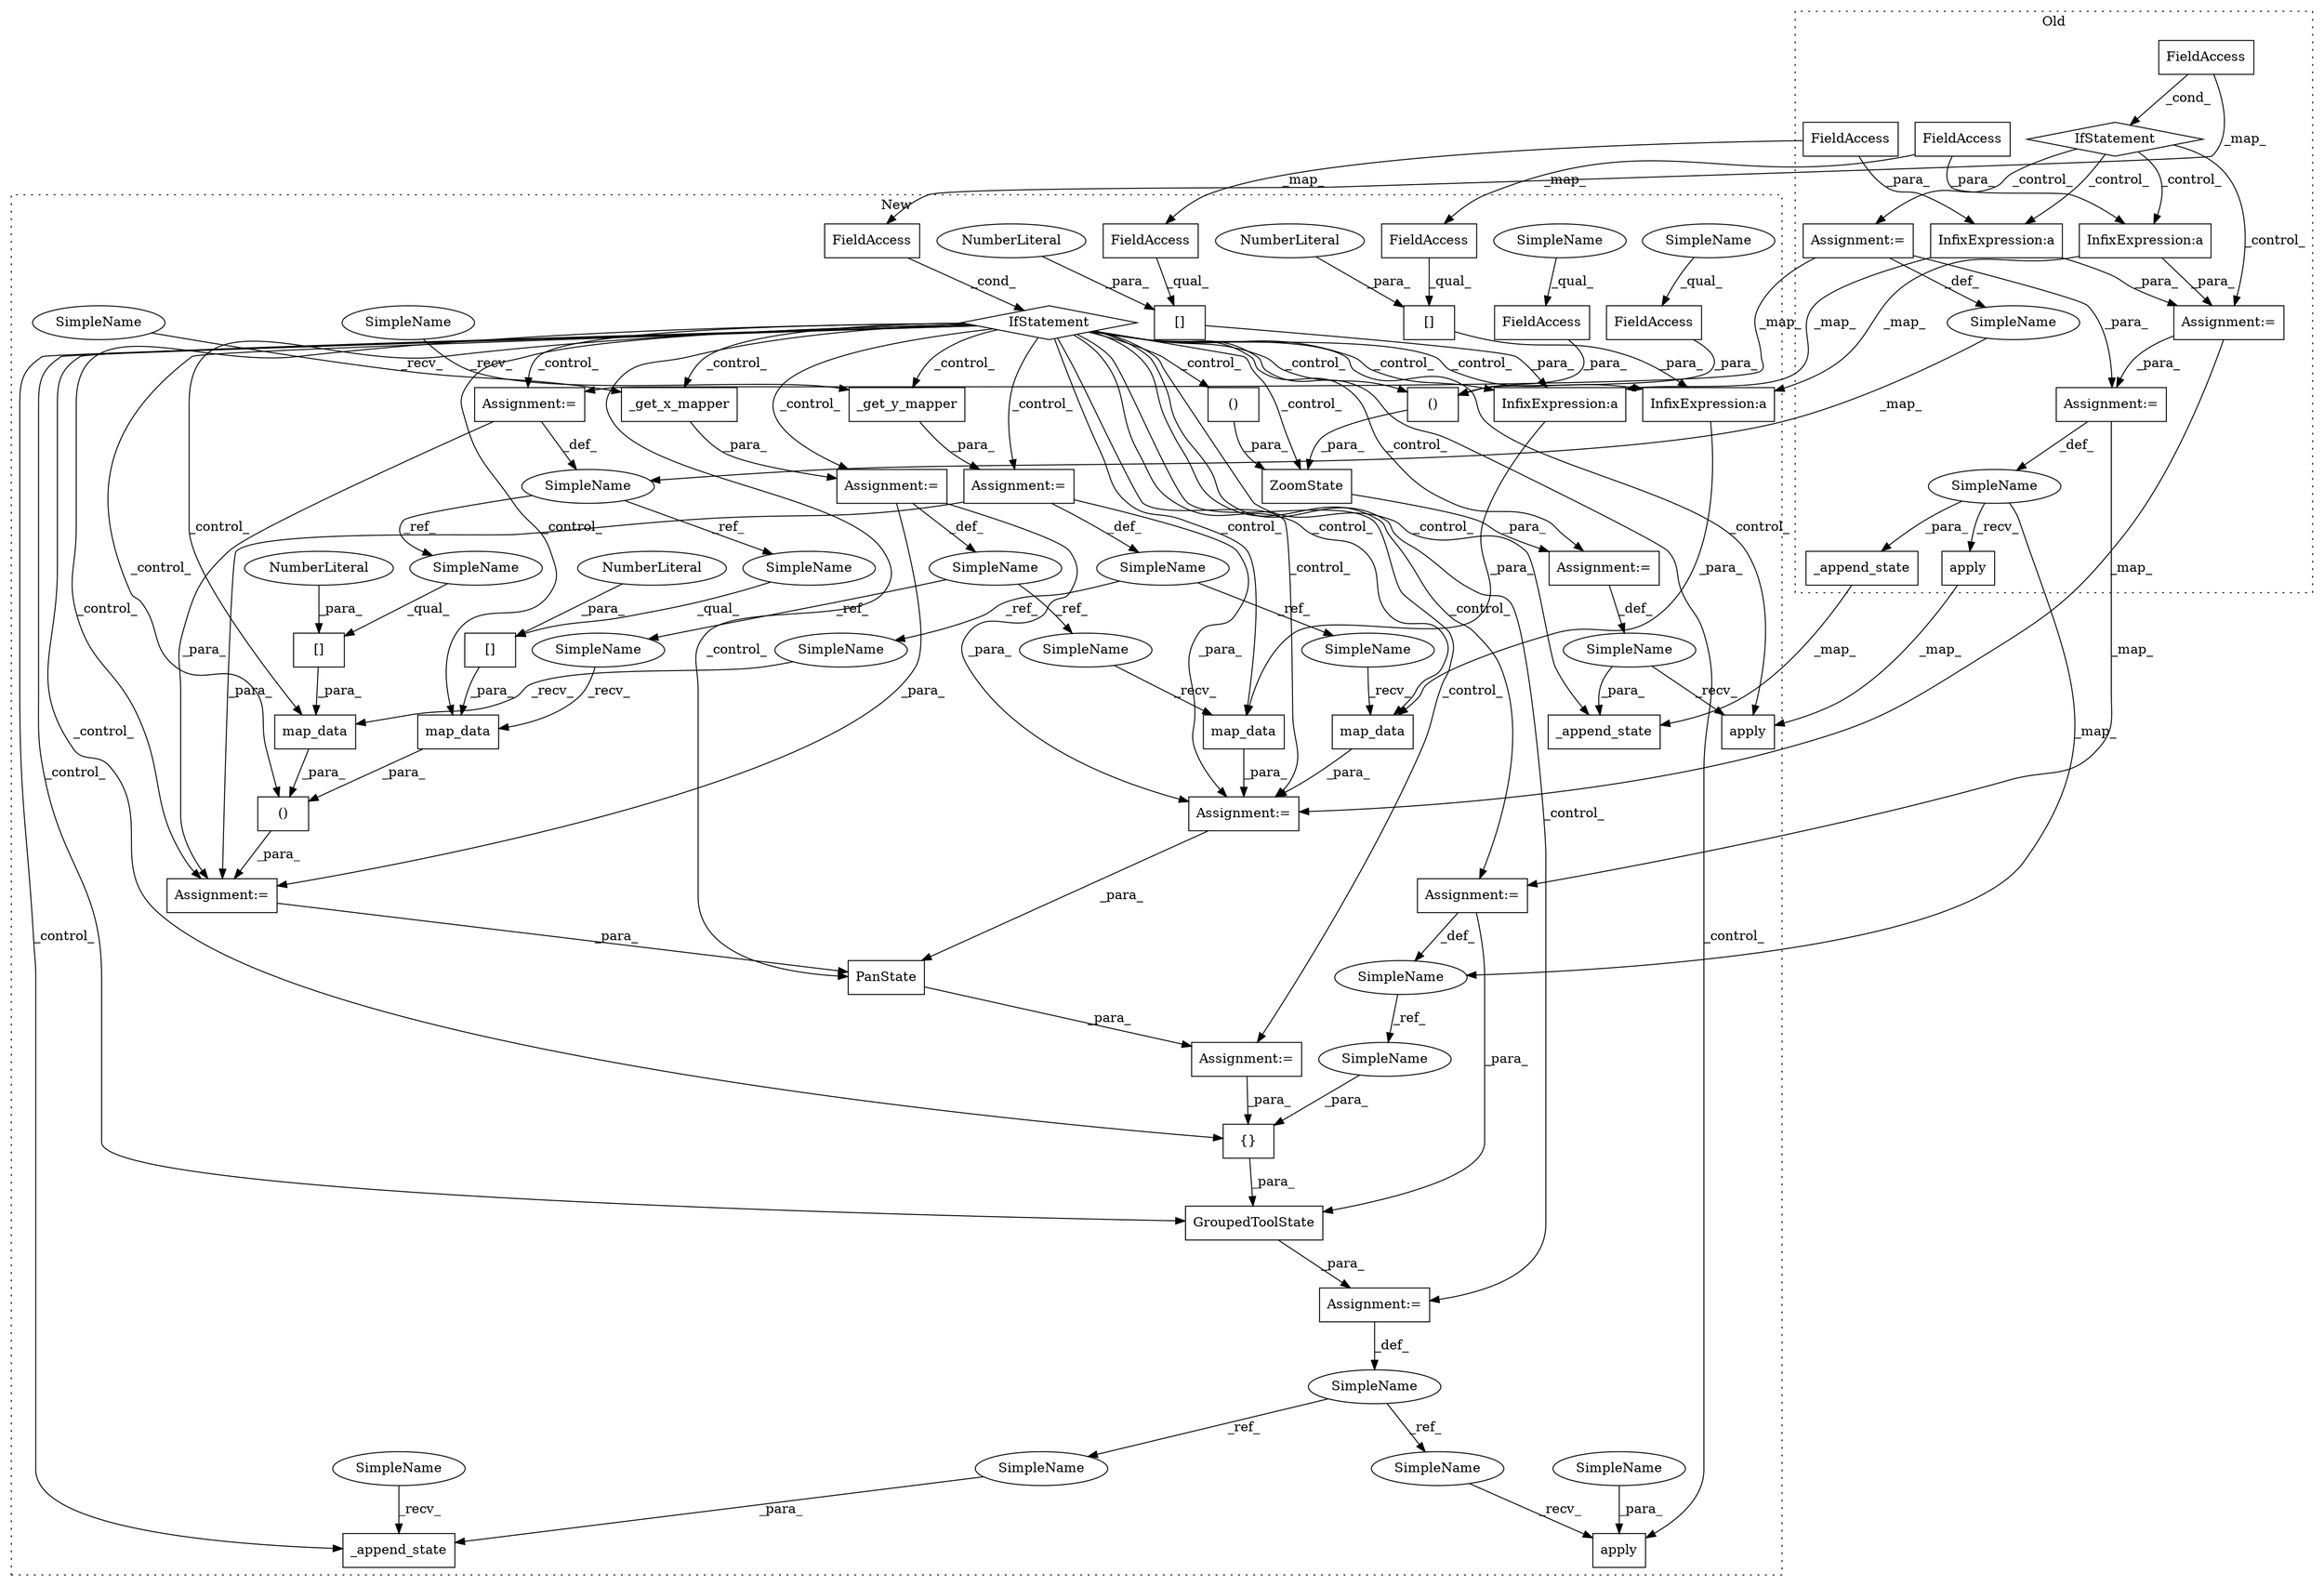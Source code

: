 digraph G {
subgraph cluster0 {
1 [label="IfStatement" a="25" s="6065,6087" l="4,2" shape="diamond"];
7 [label="InfixExpression:a" a="27" s="6218" l="3" shape="box"];
25 [label="apply" a="32" s="6391,6401" l="6,1" shape="box"];
29 [label="_append_state" a="32" s="6413,6437" l="14,1" shape="box"];
31 [label="InfixExpression:a" a="27" s="6178" l="3" shape="box"];
35 [label="SimpleName" a="42" s="6236" l="10" shape="ellipse"];
47 [label="Assignment:=" a="7" s="6105" l="1" shape="box"];
50 [label="SimpleName" a="42" s="6097" l="8" shape="ellipse"];
51 [label="FieldAccess" a="22" s="6197" l="21" shape="box"];
53 [label="FieldAccess" a="22" s="6158" l="20" shape="box"];
55 [label="Assignment:=" a="7" s="6246" l="1" shape="box"];
57 [label="FieldAccess" a="22" s="6069" l="18" shape="box"];
60 [label="Assignment:=" a="7" s="6149" l="8" shape="box"];
label = "Old";
style="dotted";
}
subgraph cluster1 {
2 [label="_get_y_mapper" a="32" s="8718" l="15" shape="box"];
3 [label="()" a="106" s="8753" l="67" shape="box"];
4 [label="{}" a="4" s="9162,9183" l="1,1" shape="box"];
5 [label="PanState" a="32" s="8961,8979" l="9,1" shape="box"];
6 [label="apply" a="32" s="9200,9210" l="6,1" shape="box"];
8 [label="InfixExpression:a" a="27" s="8937" l="3" shape="box"];
9 [label="[]" a="2" s="8913,8936" l="22,1" shape="box"];
10 [label="NumberLiteral" a="34" s="8935" l="1" shape="ellipse"];
11 [label="map_data" a="32" s="8847,8884" l="9,1" shape="box"];
12 [label="SimpleName" a="42" s="8673" l="5" shape="ellipse"];
13 [label="map_data" a="32" s="8759,8779" l="9,1" shape="box"];
14 [label="[]" a="2" s="8768,8778" l="9,1" shape="box"];
15 [label="NumberLiteral" a="34" s="8777" l="1" shape="ellipse"];
16 [label="map_data" a="32" s="8799,8819" l="9,1" shape="box"];
17 [label="[]" a="2" s="8808,8818" l="9,1" shape="box"];
18 [label="NumberLiteral" a="34" s="8817" l="1" shape="ellipse"];
19 [label="map_data" a="32" s="8904,8941" l="9,1" shape="box"];
20 [label="SimpleName" a="42" s="8707" l="5" shape="ellipse"];
21 [label="GroupedToolState" a="32" s="9136,9184" l="17,1" shape="box"];
22 [label="FieldAccess" a="22" s="9295" l="18" shape="box"];
23 [label="()" a="106" s="9295" l="49" shape="box"];
24 [label="apply" a="32" s="9419,9429" l="6,1" shape="box"];
26 [label="()" a="106" s="9353" l="45" shape="box"];
27 [label="SimpleName" a="42" s="9267" l="10" shape="ellipse"];
28 [label="_append_state" a="32" s="9443,9467" l="14,1" shape="box"];
30 [label="ZoomState" a="32" s="9278,9398" l="17,2" shape="box"];
32 [label="InfixExpression:a" a="27" s="8880" l="3" shape="box"];
33 [label="[]" a="2" s="8856,8879" l="22,1" shape="box"];
34 [label="NumberLiteral" a="34" s="8878" l="1" shape="ellipse"];
36 [label="SimpleName" a="42" s="8988" l="10" shape="ellipse"];
37 [label="_get_x_mapper" a="32" s="8684" l="15" shape="box"];
38 [label="IfStatement" a="25" s="8611,8633" l="4,2" shape="diamond"];
39 [label="SimpleName" a="42" s="9129" l="6" shape="ellipse"];
40 [label="_append_state" a="32" s="9224,9244" l="14,1" shape="box"];
41 [label="Assignment:=" a="7" s="9135" l="1" shape="box"];
42 [label="Assignment:=" a="7" s="8678" l="1" shape="box"];
43 [label="Assignment:=" a="7" s="9277" l="1" shape="box"];
44 [label="Assignment:=" a="7" s="8745" l="8" shape="box"];
45 [label="Assignment:=" a="7" s="8712" l="1" shape="box"];
46 [label="Assignment:=" a="7" s="8960" l="1" shape="box"];
48 [label="Assignment:=" a="7" s="8651" l="1" shape="box"];
49 [label="SimpleName" a="42" s="8643" l="8" shape="ellipse"];
52 [label="FieldAccess" a="22" s="8913" l="21" shape="box"];
54 [label="FieldAccess" a="22" s="8856" l="21" shape="box"];
56 [label="Assignment:=" a="7" s="8998" l="1" shape="box"];
58 [label="FieldAccess" a="22" s="8615" l="18" shape="box"];
59 [label="Assignment:=" a="7" s="8833" l="8" shape="box"];
61 [label="FieldAccess" a="22" s="9326" l="18" shape="box"];
62 [label="SimpleName" a="42" s="9238" l="6" shape="ellipse"];
63 [label="SimpleName" a="42" s="9193" l="6" shape="ellipse"];
64 [label="SimpleName" a="42" s="8768" l="8" shape="ellipse"];
65 [label="SimpleName" a="42" s="8808" l="8" shape="ellipse"];
66 [label="SimpleName" a="42" s="9173" l="10" shape="ellipse"];
67 [label="SimpleName" a="42" s="8713" l="4" shape="ellipse"];
68 [label="SimpleName" a="42" s="8679" l="4" shape="ellipse"];
69 [label="SimpleName" a="42" s="9295" l="4" shape="ellipse"];
70 [label="SimpleName" a="42" s="9206" l="4" shape="ellipse"];
71 [label="SimpleName" a="42" s="9219" l="4" shape="ellipse"];
72 [label="SimpleName" a="42" s="9326" l="4" shape="ellipse"];
73 [label="SimpleName" a="42" s="8898" l="5" shape="ellipse"];
74 [label="SimpleName" a="42" s="8793" l="5" shape="ellipse"];
75 [label="SimpleName" a="42" s="8841" l="5" shape="ellipse"];
76 [label="SimpleName" a="42" s="8753" l="5" shape="ellipse"];
label = "New";
style="dotted";
}
1 -> 7 [label="_control_"];
1 -> 60 [label="_control_"];
1 -> 31 [label="_control_"];
1 -> 47 [label="_control_"];
2 -> 45 [label="_para_"];
3 -> 44 [label="_para_"];
4 -> 21 [label="_para_"];
5 -> 46 [label="_para_"];
7 -> 60 [label="_para_"];
7 -> 8 [label="_map_"];
8 -> 19 [label="_para_"];
9 -> 8 [label="_para_"];
10 -> 9 [label="_para_"];
11 -> 59 [label="_para_"];
12 -> 76 [label="_ref_"];
12 -> 75 [label="_ref_"];
13 -> 3 [label="_para_"];
14 -> 13 [label="_para_"];
15 -> 14 [label="_para_"];
16 -> 3 [label="_para_"];
17 -> 16 [label="_para_"];
18 -> 17 [label="_para_"];
19 -> 59 [label="_para_"];
20 -> 73 [label="_ref_"];
20 -> 74 [label="_ref_"];
21 -> 41 [label="_para_"];
22 -> 23 [label="_para_"];
23 -> 30 [label="_para_"];
25 -> 24 [label="_map_"];
26 -> 30 [label="_para_"];
27 -> 28 [label="_para_"];
27 -> 24 [label="_recv_"];
29 -> 28 [label="_map_"];
30 -> 43 [label="_para_"];
31 -> 32 [label="_map_"];
31 -> 60 [label="_para_"];
32 -> 11 [label="_para_"];
33 -> 32 [label="_para_"];
34 -> 33 [label="_para_"];
35 -> 36 [label="_map_"];
35 -> 25 [label="_recv_"];
35 -> 29 [label="_para_"];
36 -> 66 [label="_ref_"];
37 -> 42 [label="_para_"];
38 -> 45 [label="_control_"];
38 -> 8 [label="_control_"];
38 -> 32 [label="_control_"];
38 -> 23 [label="_control_"];
38 -> 3 [label="_control_"];
38 -> 56 [label="_control_"];
38 -> 37 [label="_control_"];
38 -> 16 [label="_control_"];
38 -> 13 [label="_control_"];
38 -> 46 [label="_control_"];
38 -> 26 [label="_control_"];
38 -> 28 [label="_control_"];
38 -> 5 [label="_control_"];
38 -> 6 [label="_control_"];
38 -> 59 [label="_control_"];
38 -> 19 [label="_control_"];
38 -> 24 [label="_control_"];
38 -> 42 [label="_control_"];
38 -> 11 [label="_control_"];
38 -> 44 [label="_control_"];
38 -> 48 [label="_control_"];
38 -> 30 [label="_control_"];
38 -> 21 [label="_control_"];
38 -> 4 [label="_control_"];
38 -> 41 [label="_control_"];
38 -> 2 [label="_control_"];
38 -> 43 [label="_control_"];
38 -> 40 [label="_control_"];
39 -> 62 [label="_ref_"];
39 -> 63 [label="_ref_"];
41 -> 39 [label="_def_"];
42 -> 12 [label="_def_"];
42 -> 44 [label="_para_"];
42 -> 59 [label="_para_"];
43 -> 27 [label="_def_"];
44 -> 5 [label="_para_"];
45 -> 59 [label="_para_"];
45 -> 20 [label="_def_"];
45 -> 44 [label="_para_"];
46 -> 4 [label="_para_"];
47 -> 55 [label="_para_"];
47 -> 48 [label="_map_"];
47 -> 50 [label="_def_"];
48 -> 44 [label="_para_"];
48 -> 49 [label="_def_"];
49 -> 65 [label="_ref_"];
49 -> 64 [label="_ref_"];
50 -> 49 [label="_map_"];
51 -> 52 [label="_map_"];
51 -> 7 [label="_para_"];
52 -> 9 [label="_qual_"];
53 -> 31 [label="_para_"];
53 -> 54 [label="_map_"];
54 -> 33 [label="_qual_"];
55 -> 35 [label="_def_"];
55 -> 56 [label="_map_"];
56 -> 21 [label="_para_"];
56 -> 36 [label="_def_"];
57 -> 58 [label="_map_"];
57 -> 1 [label="_cond_"];
58 -> 38 [label="_cond_"];
59 -> 5 [label="_para_"];
60 -> 55 [label="_para_"];
60 -> 59 [label="_map_"];
61 -> 23 [label="_para_"];
62 -> 40 [label="_para_"];
63 -> 6 [label="_recv_"];
64 -> 14 [label="_qual_"];
65 -> 17 [label="_qual_"];
66 -> 4 [label="_para_"];
67 -> 2 [label="_recv_"];
68 -> 37 [label="_recv_"];
69 -> 22 [label="_qual_"];
70 -> 6 [label="_para_"];
71 -> 40 [label="_recv_"];
72 -> 61 [label="_qual_"];
73 -> 19 [label="_recv_"];
74 -> 16 [label="_recv_"];
75 -> 11 [label="_recv_"];
76 -> 13 [label="_recv_"];
}